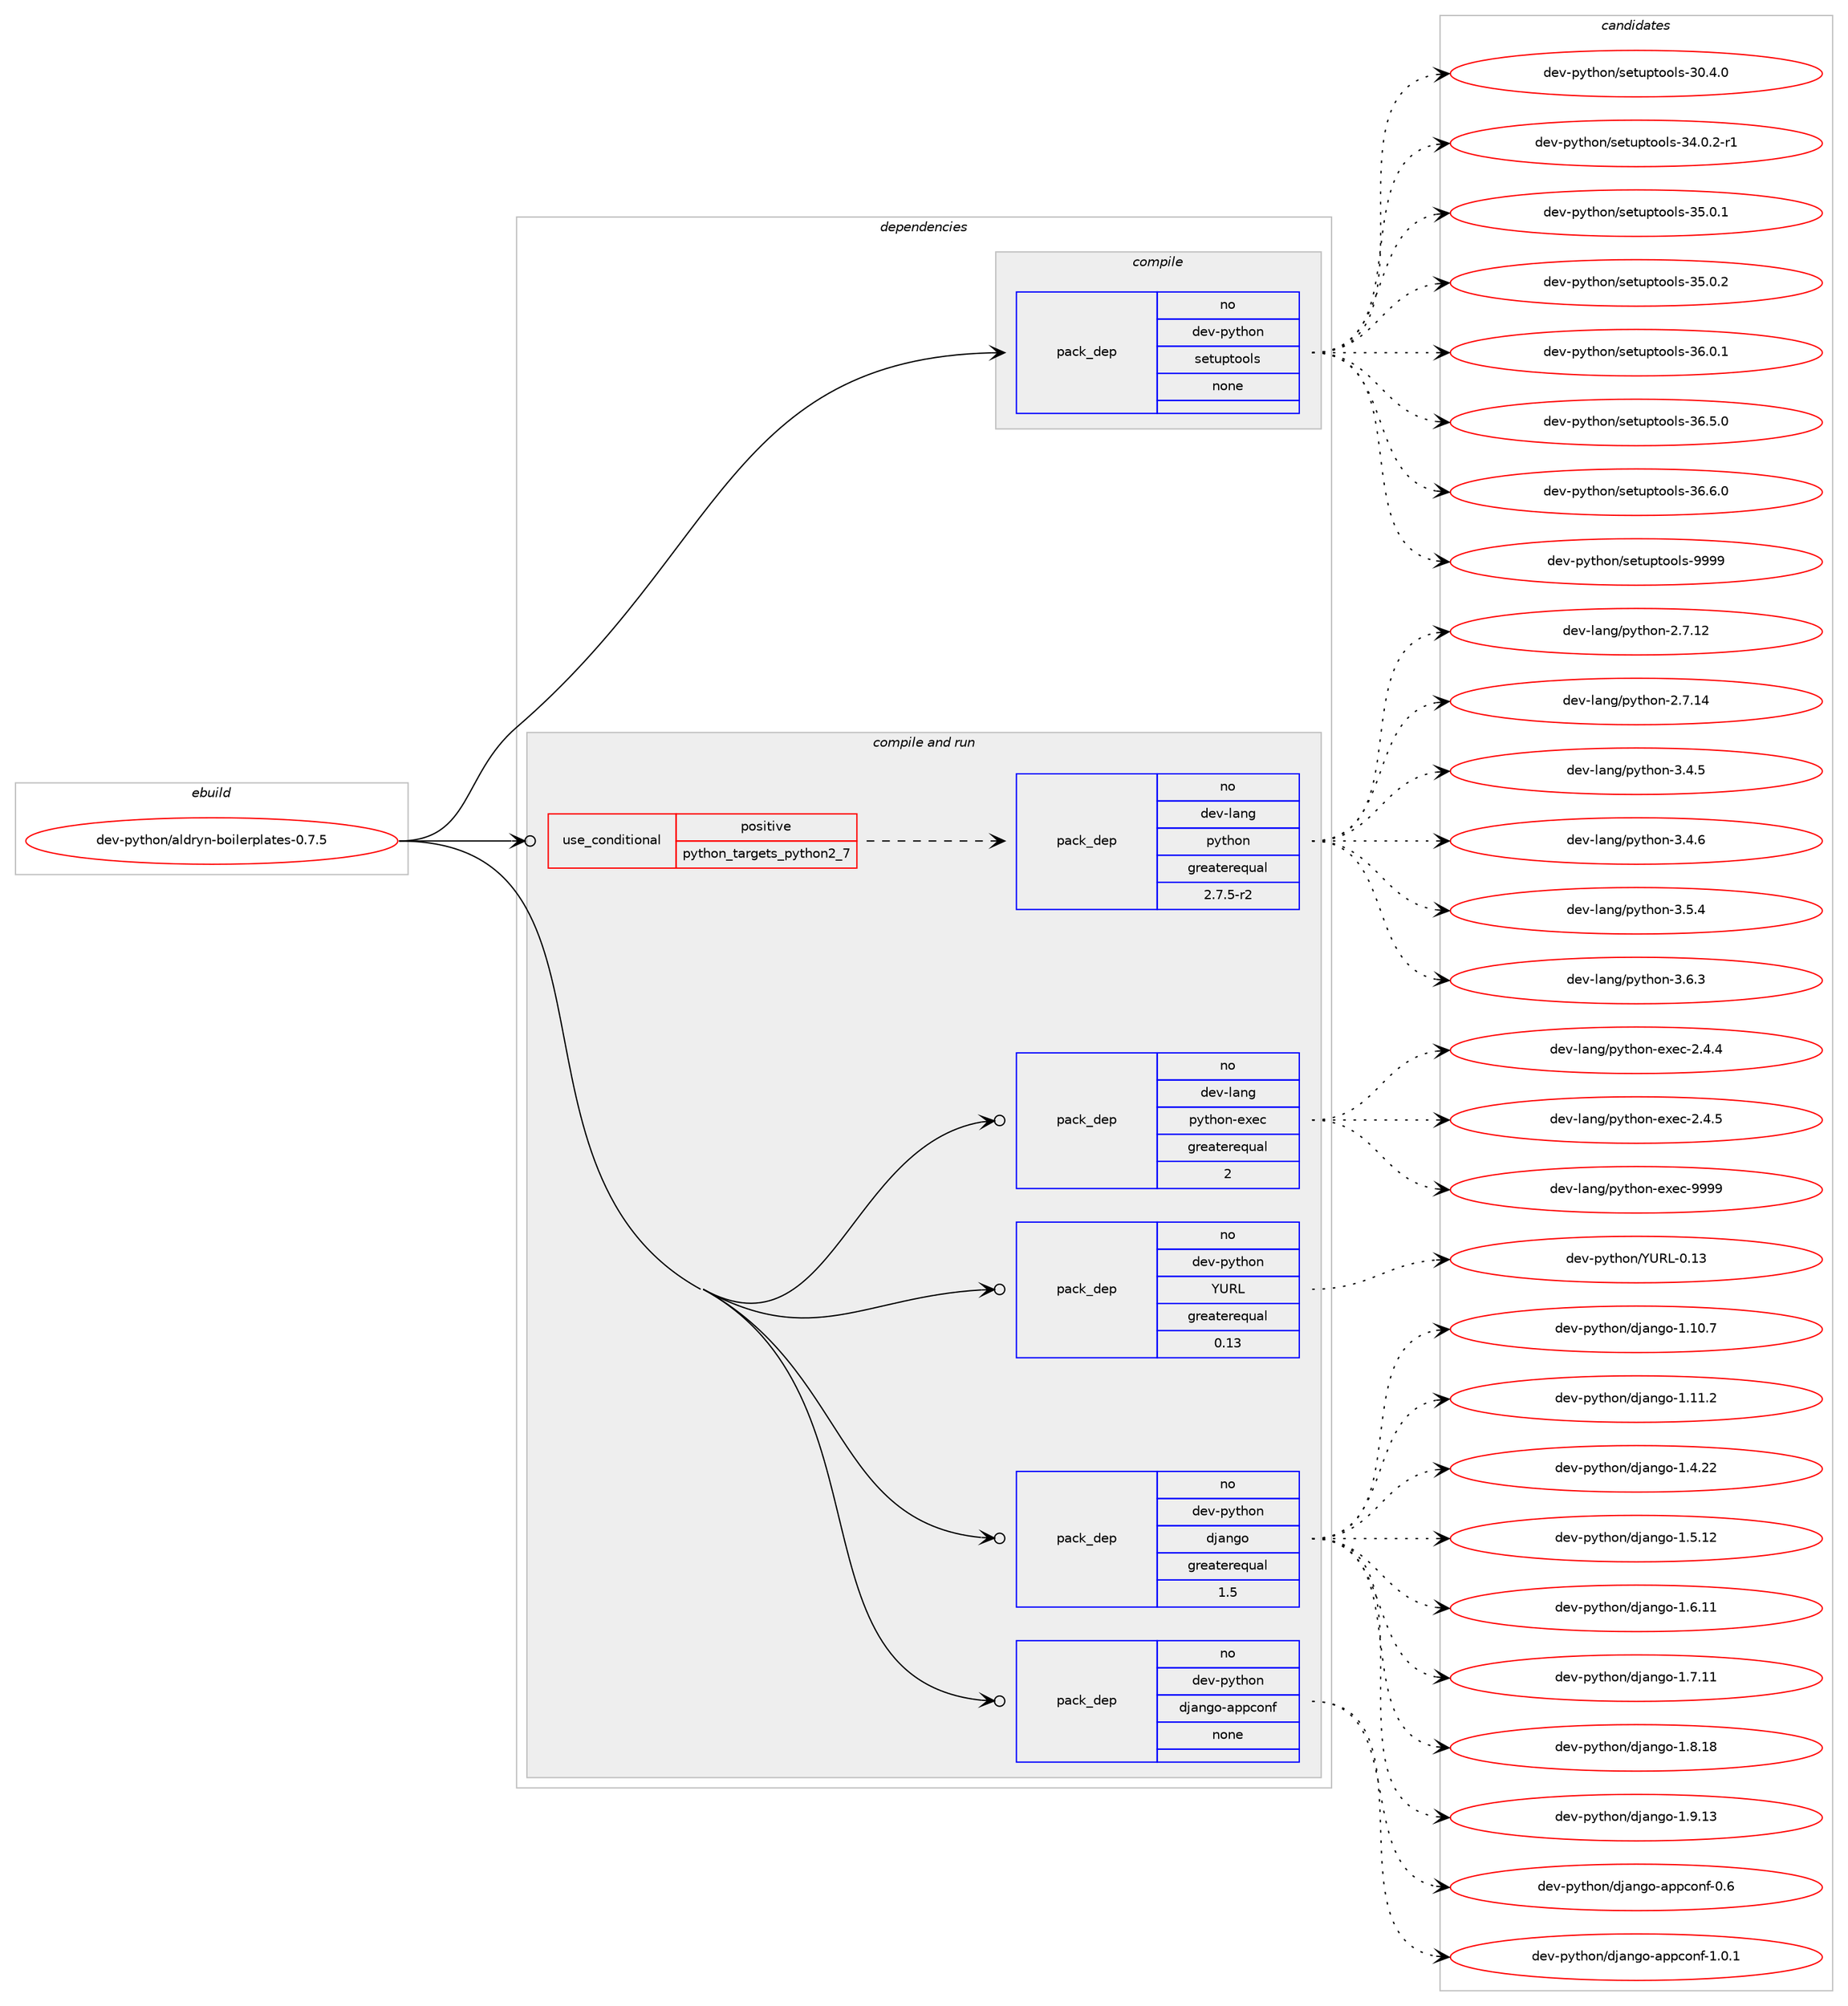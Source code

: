 digraph prolog {

# *************
# Graph options
# *************

newrank=true;
concentrate=true;
compound=true;
graph [rankdir=LR,fontname=Helvetica,fontsize=10,ranksep=1.5];#, ranksep=2.5, nodesep=0.2];
edge  [arrowhead=vee];
node  [fontname=Helvetica,fontsize=10];

# **********
# The ebuild
# **********

subgraph cluster_leftcol {
color=gray;
rank=same;
label=<<i>ebuild</i>>;
id [label="dev-python/aldryn-boilerplates-0.7.5", color=red, width=4, href="../dev-python/aldryn-boilerplates-0.7.5.svg"];
}

# ****************
# The dependencies
# ****************

subgraph cluster_midcol {
color=gray;
label=<<i>dependencies</i>>;
subgraph cluster_compile {
fillcolor="#eeeeee";
style=filled;
label=<<i>compile</i>>;
subgraph pack112865 {
dependency145982 [label=<<TABLE BORDER="0" CELLBORDER="1" CELLSPACING="0" CELLPADDING="4" WIDTH="220"><TR><TD ROWSPAN="6" CELLPADDING="30">pack_dep</TD></TR><TR><TD WIDTH="110">no</TD></TR><TR><TD>dev-python</TD></TR><TR><TD>setuptools</TD></TR><TR><TD>none</TD></TR><TR><TD></TD></TR></TABLE>>, shape=none, color=blue];
}
id:e -> dependency145982:w [weight=20,style="solid",arrowhead="vee"];
}
subgraph cluster_compileandrun {
fillcolor="#eeeeee";
style=filled;
label=<<i>compile and run</i>>;
subgraph cond29300 {
dependency145983 [label=<<TABLE BORDER="0" CELLBORDER="1" CELLSPACING="0" CELLPADDING="4"><TR><TD ROWSPAN="3" CELLPADDING="10">use_conditional</TD></TR><TR><TD>positive</TD></TR><TR><TD>python_targets_python2_7</TD></TR></TABLE>>, shape=none, color=red];
subgraph pack112866 {
dependency145984 [label=<<TABLE BORDER="0" CELLBORDER="1" CELLSPACING="0" CELLPADDING="4" WIDTH="220"><TR><TD ROWSPAN="6" CELLPADDING="30">pack_dep</TD></TR><TR><TD WIDTH="110">no</TD></TR><TR><TD>dev-lang</TD></TR><TR><TD>python</TD></TR><TR><TD>greaterequal</TD></TR><TR><TD>2.7.5-r2</TD></TR></TABLE>>, shape=none, color=blue];
}
dependency145983:e -> dependency145984:w [weight=20,style="dashed",arrowhead="vee"];
}
id:e -> dependency145983:w [weight=20,style="solid",arrowhead="odotvee"];
subgraph pack112867 {
dependency145985 [label=<<TABLE BORDER="0" CELLBORDER="1" CELLSPACING="0" CELLPADDING="4" WIDTH="220"><TR><TD ROWSPAN="6" CELLPADDING="30">pack_dep</TD></TR><TR><TD WIDTH="110">no</TD></TR><TR><TD>dev-lang</TD></TR><TR><TD>python-exec</TD></TR><TR><TD>greaterequal</TD></TR><TR><TD>2</TD></TR></TABLE>>, shape=none, color=blue];
}
id:e -> dependency145985:w [weight=20,style="solid",arrowhead="odotvee"];
subgraph pack112868 {
dependency145986 [label=<<TABLE BORDER="0" CELLBORDER="1" CELLSPACING="0" CELLPADDING="4" WIDTH="220"><TR><TD ROWSPAN="6" CELLPADDING="30">pack_dep</TD></TR><TR><TD WIDTH="110">no</TD></TR><TR><TD>dev-python</TD></TR><TR><TD>YURL</TD></TR><TR><TD>greaterequal</TD></TR><TR><TD>0.13</TD></TR></TABLE>>, shape=none, color=blue];
}
id:e -> dependency145986:w [weight=20,style="solid",arrowhead="odotvee"];
subgraph pack112869 {
dependency145987 [label=<<TABLE BORDER="0" CELLBORDER="1" CELLSPACING="0" CELLPADDING="4" WIDTH="220"><TR><TD ROWSPAN="6" CELLPADDING="30">pack_dep</TD></TR><TR><TD WIDTH="110">no</TD></TR><TR><TD>dev-python</TD></TR><TR><TD>django</TD></TR><TR><TD>greaterequal</TD></TR><TR><TD>1.5</TD></TR></TABLE>>, shape=none, color=blue];
}
id:e -> dependency145987:w [weight=20,style="solid",arrowhead="odotvee"];
subgraph pack112870 {
dependency145988 [label=<<TABLE BORDER="0" CELLBORDER="1" CELLSPACING="0" CELLPADDING="4" WIDTH="220"><TR><TD ROWSPAN="6" CELLPADDING="30">pack_dep</TD></TR><TR><TD WIDTH="110">no</TD></TR><TR><TD>dev-python</TD></TR><TR><TD>django-appconf</TD></TR><TR><TD>none</TD></TR><TR><TD></TD></TR></TABLE>>, shape=none, color=blue];
}
id:e -> dependency145988:w [weight=20,style="solid",arrowhead="odotvee"];
}
subgraph cluster_run {
fillcolor="#eeeeee";
style=filled;
label=<<i>run</i>>;
}
}

# **************
# The candidates
# **************

subgraph cluster_choices {
rank=same;
color=gray;
label=<<i>candidates</i>>;

subgraph choice112865 {
color=black;
nodesep=1;
choice100101118451121211161041111104711510111611711211611111110811545514846524648 [label="dev-python/setuptools-30.4.0", color=red, width=4,href="../dev-python/setuptools-30.4.0.svg"];
choice1001011184511212111610411111047115101116117112116111111108115455152464846504511449 [label="dev-python/setuptools-34.0.2-r1", color=red, width=4,href="../dev-python/setuptools-34.0.2-r1.svg"];
choice100101118451121211161041111104711510111611711211611111110811545515346484649 [label="dev-python/setuptools-35.0.1", color=red, width=4,href="../dev-python/setuptools-35.0.1.svg"];
choice100101118451121211161041111104711510111611711211611111110811545515346484650 [label="dev-python/setuptools-35.0.2", color=red, width=4,href="../dev-python/setuptools-35.0.2.svg"];
choice100101118451121211161041111104711510111611711211611111110811545515446484649 [label="dev-python/setuptools-36.0.1", color=red, width=4,href="../dev-python/setuptools-36.0.1.svg"];
choice100101118451121211161041111104711510111611711211611111110811545515446534648 [label="dev-python/setuptools-36.5.0", color=red, width=4,href="../dev-python/setuptools-36.5.0.svg"];
choice100101118451121211161041111104711510111611711211611111110811545515446544648 [label="dev-python/setuptools-36.6.0", color=red, width=4,href="../dev-python/setuptools-36.6.0.svg"];
choice10010111845112121116104111110471151011161171121161111111081154557575757 [label="dev-python/setuptools-9999", color=red, width=4,href="../dev-python/setuptools-9999.svg"];
dependency145982:e -> choice100101118451121211161041111104711510111611711211611111110811545514846524648:w [style=dotted,weight="100"];
dependency145982:e -> choice1001011184511212111610411111047115101116117112116111111108115455152464846504511449:w [style=dotted,weight="100"];
dependency145982:e -> choice100101118451121211161041111104711510111611711211611111110811545515346484649:w [style=dotted,weight="100"];
dependency145982:e -> choice100101118451121211161041111104711510111611711211611111110811545515346484650:w [style=dotted,weight="100"];
dependency145982:e -> choice100101118451121211161041111104711510111611711211611111110811545515446484649:w [style=dotted,weight="100"];
dependency145982:e -> choice100101118451121211161041111104711510111611711211611111110811545515446534648:w [style=dotted,weight="100"];
dependency145982:e -> choice100101118451121211161041111104711510111611711211611111110811545515446544648:w [style=dotted,weight="100"];
dependency145982:e -> choice10010111845112121116104111110471151011161171121161111111081154557575757:w [style=dotted,weight="100"];
}
subgraph choice112866 {
color=black;
nodesep=1;
choice10010111845108971101034711212111610411111045504655464950 [label="dev-lang/python-2.7.12", color=red, width=4,href="../dev-lang/python-2.7.12.svg"];
choice10010111845108971101034711212111610411111045504655464952 [label="dev-lang/python-2.7.14", color=red, width=4,href="../dev-lang/python-2.7.14.svg"];
choice100101118451089711010347112121116104111110455146524653 [label="dev-lang/python-3.4.5", color=red, width=4,href="../dev-lang/python-3.4.5.svg"];
choice100101118451089711010347112121116104111110455146524654 [label="dev-lang/python-3.4.6", color=red, width=4,href="../dev-lang/python-3.4.6.svg"];
choice100101118451089711010347112121116104111110455146534652 [label="dev-lang/python-3.5.4", color=red, width=4,href="../dev-lang/python-3.5.4.svg"];
choice100101118451089711010347112121116104111110455146544651 [label="dev-lang/python-3.6.3", color=red, width=4,href="../dev-lang/python-3.6.3.svg"];
dependency145984:e -> choice10010111845108971101034711212111610411111045504655464950:w [style=dotted,weight="100"];
dependency145984:e -> choice10010111845108971101034711212111610411111045504655464952:w [style=dotted,weight="100"];
dependency145984:e -> choice100101118451089711010347112121116104111110455146524653:w [style=dotted,weight="100"];
dependency145984:e -> choice100101118451089711010347112121116104111110455146524654:w [style=dotted,weight="100"];
dependency145984:e -> choice100101118451089711010347112121116104111110455146534652:w [style=dotted,weight="100"];
dependency145984:e -> choice100101118451089711010347112121116104111110455146544651:w [style=dotted,weight="100"];
}
subgraph choice112867 {
color=black;
nodesep=1;
choice1001011184510897110103471121211161041111104510112010199455046524652 [label="dev-lang/python-exec-2.4.4", color=red, width=4,href="../dev-lang/python-exec-2.4.4.svg"];
choice1001011184510897110103471121211161041111104510112010199455046524653 [label="dev-lang/python-exec-2.4.5", color=red, width=4,href="../dev-lang/python-exec-2.4.5.svg"];
choice10010111845108971101034711212111610411111045101120101994557575757 [label="dev-lang/python-exec-9999", color=red, width=4,href="../dev-lang/python-exec-9999.svg"];
dependency145985:e -> choice1001011184510897110103471121211161041111104510112010199455046524652:w [style=dotted,weight="100"];
dependency145985:e -> choice1001011184510897110103471121211161041111104510112010199455046524653:w [style=dotted,weight="100"];
dependency145985:e -> choice10010111845108971101034711212111610411111045101120101994557575757:w [style=dotted,weight="100"];
}
subgraph choice112868 {
color=black;
nodesep=1;
choice1001011184511212111610411111047898582764548464951 [label="dev-python/YURL-0.13", color=red, width=4,href="../dev-python/YURL-0.13.svg"];
dependency145986:e -> choice1001011184511212111610411111047898582764548464951:w [style=dotted,weight="100"];
}
subgraph choice112869 {
color=black;
nodesep=1;
choice10010111845112121116104111110471001069711010311145494649484655 [label="dev-python/django-1.10.7", color=red, width=4,href="../dev-python/django-1.10.7.svg"];
choice10010111845112121116104111110471001069711010311145494649494650 [label="dev-python/django-1.11.2", color=red, width=4,href="../dev-python/django-1.11.2.svg"];
choice10010111845112121116104111110471001069711010311145494652465050 [label="dev-python/django-1.4.22", color=red, width=4,href="../dev-python/django-1.4.22.svg"];
choice10010111845112121116104111110471001069711010311145494653464950 [label="dev-python/django-1.5.12", color=red, width=4,href="../dev-python/django-1.5.12.svg"];
choice10010111845112121116104111110471001069711010311145494654464949 [label="dev-python/django-1.6.11", color=red, width=4,href="../dev-python/django-1.6.11.svg"];
choice10010111845112121116104111110471001069711010311145494655464949 [label="dev-python/django-1.7.11", color=red, width=4,href="../dev-python/django-1.7.11.svg"];
choice10010111845112121116104111110471001069711010311145494656464956 [label="dev-python/django-1.8.18", color=red, width=4,href="../dev-python/django-1.8.18.svg"];
choice10010111845112121116104111110471001069711010311145494657464951 [label="dev-python/django-1.9.13", color=red, width=4,href="../dev-python/django-1.9.13.svg"];
dependency145987:e -> choice10010111845112121116104111110471001069711010311145494649484655:w [style=dotted,weight="100"];
dependency145987:e -> choice10010111845112121116104111110471001069711010311145494649494650:w [style=dotted,weight="100"];
dependency145987:e -> choice10010111845112121116104111110471001069711010311145494652465050:w [style=dotted,weight="100"];
dependency145987:e -> choice10010111845112121116104111110471001069711010311145494653464950:w [style=dotted,weight="100"];
dependency145987:e -> choice10010111845112121116104111110471001069711010311145494654464949:w [style=dotted,weight="100"];
dependency145987:e -> choice10010111845112121116104111110471001069711010311145494655464949:w [style=dotted,weight="100"];
dependency145987:e -> choice10010111845112121116104111110471001069711010311145494656464956:w [style=dotted,weight="100"];
dependency145987:e -> choice10010111845112121116104111110471001069711010311145494657464951:w [style=dotted,weight="100"];
}
subgraph choice112870 {
color=black;
nodesep=1;
choice10010111845112121116104111110471001069711010311145971121129911111010245484654 [label="dev-python/django-appconf-0.6", color=red, width=4,href="../dev-python/django-appconf-0.6.svg"];
choice100101118451121211161041111104710010697110103111459711211299111110102454946484649 [label="dev-python/django-appconf-1.0.1", color=red, width=4,href="../dev-python/django-appconf-1.0.1.svg"];
dependency145988:e -> choice10010111845112121116104111110471001069711010311145971121129911111010245484654:w [style=dotted,weight="100"];
dependency145988:e -> choice100101118451121211161041111104710010697110103111459711211299111110102454946484649:w [style=dotted,weight="100"];
}
}

}
